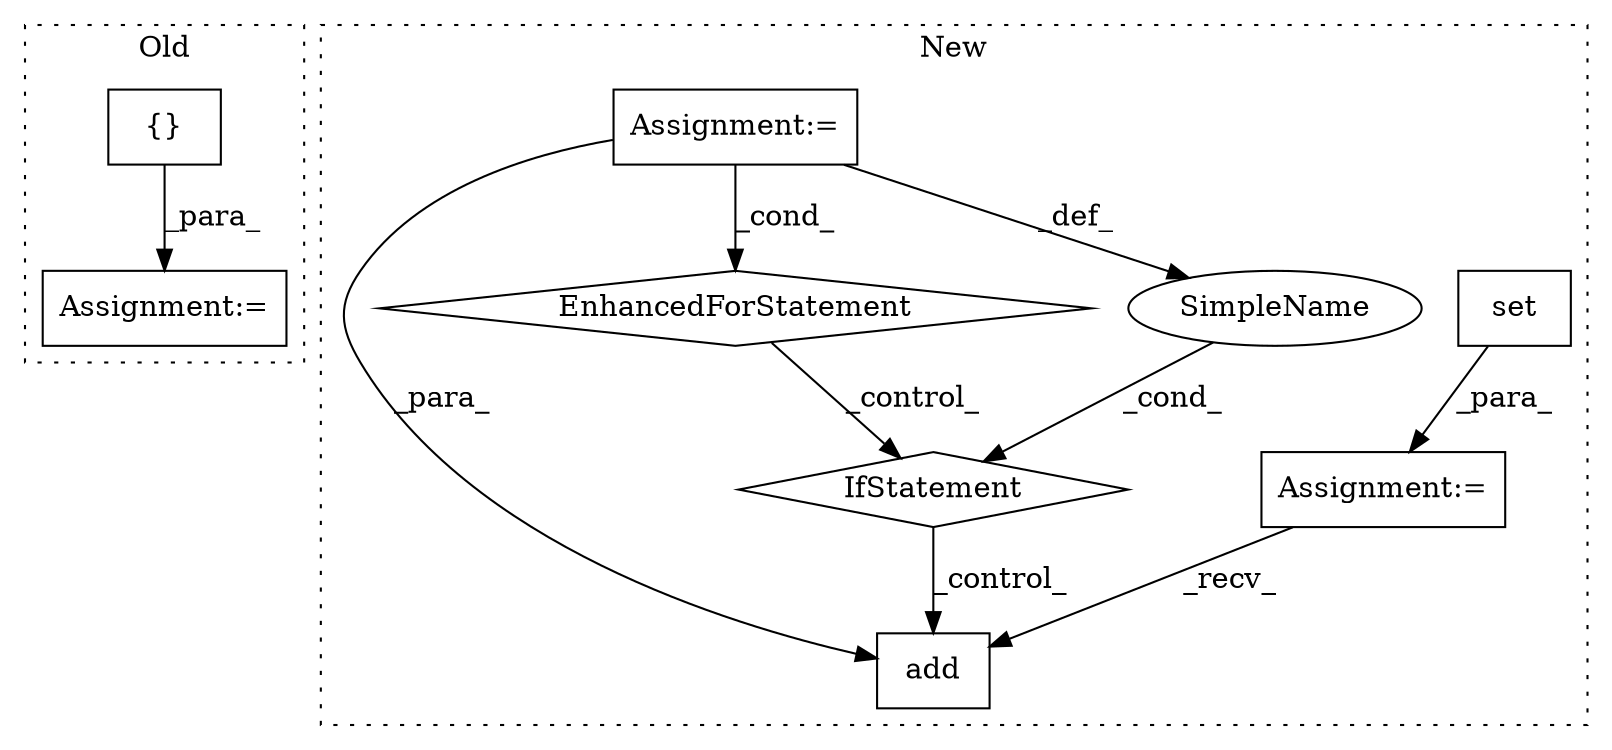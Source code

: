 digraph G {
subgraph cluster0 {
1 [label="{}" a="4" s="17578,17640" l="1,1" shape="box"];
3 [label="Assignment:=" a="7" s="17756" l="26" shape="box"];
label = "Old";
style="dotted";
}
subgraph cluster1 {
2 [label="add" a="32" s="17644,17657" l="4,1" shape="box"];
4 [label="Assignment:=" a="7" s="17436" l="1" shape="box"];
5 [label="set" a="32" s="17437" l="5" shape="box"];
6 [label="Assignment:=" a="7" s="17113" l="5" shape="box"];
7 [label="EnhancedForStatement" a="70" s="17448,17534" l="53,2" shape="diamond"];
8 [label="IfStatement" a="25" s="17597,17618" l="4,2" shape="diamond"];
9 [label="SimpleName" a="42" s="" l="" shape="ellipse"];
label = "New";
style="dotted";
}
1 -> 3 [label="_para_"];
4 -> 2 [label="_recv_"];
5 -> 4 [label="_para_"];
6 -> 2 [label="_para_"];
6 -> 9 [label="_def_"];
6 -> 7 [label="_cond_"];
7 -> 8 [label="_control_"];
8 -> 2 [label="_control_"];
9 -> 8 [label="_cond_"];
}